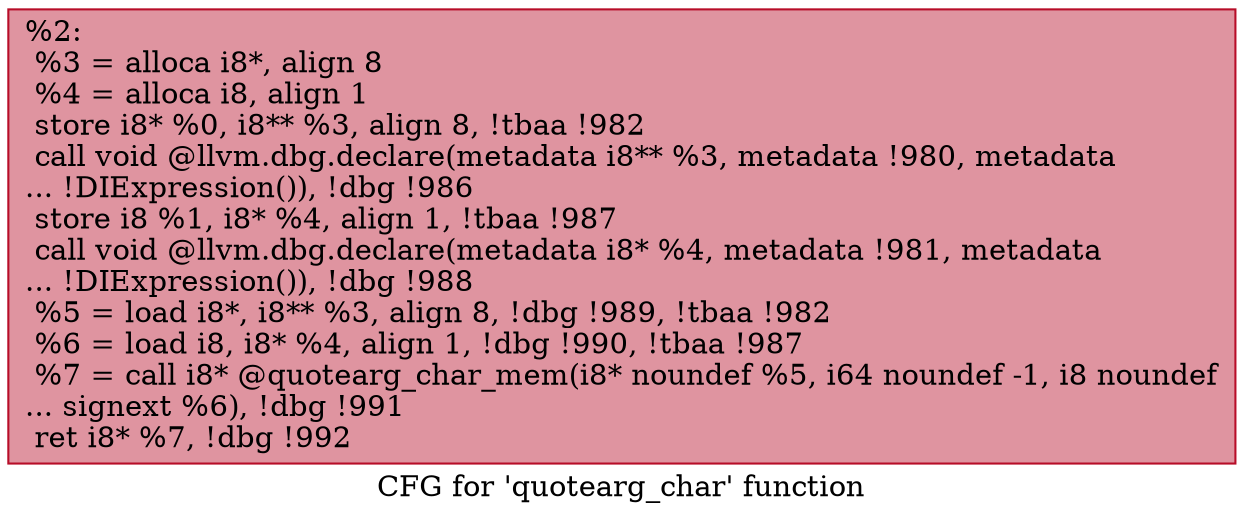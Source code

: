 digraph "CFG for 'quotearg_char' function" {
	label="CFG for 'quotearg_char' function";

	Node0x25bab00 [shape=record,color="#b70d28ff", style=filled, fillcolor="#b70d2870",label="{%2:\l  %3 = alloca i8*, align 8\l  %4 = alloca i8, align 1\l  store i8* %0, i8** %3, align 8, !tbaa !982\l  call void @llvm.dbg.declare(metadata i8** %3, metadata !980, metadata\l... !DIExpression()), !dbg !986\l  store i8 %1, i8* %4, align 1, !tbaa !987\l  call void @llvm.dbg.declare(metadata i8* %4, metadata !981, metadata\l... !DIExpression()), !dbg !988\l  %5 = load i8*, i8** %3, align 8, !dbg !989, !tbaa !982\l  %6 = load i8, i8* %4, align 1, !dbg !990, !tbaa !987\l  %7 = call i8* @quotearg_char_mem(i8* noundef %5, i64 noundef -1, i8 noundef\l... signext %6), !dbg !991\l  ret i8* %7, !dbg !992\l}"];
}
